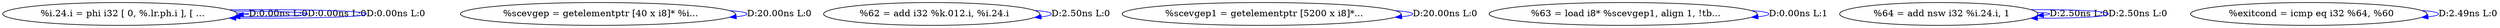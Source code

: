 digraph {
Node0x418b9f0[label="  %i.24.i = phi i32 [ 0, %.lr.ph.i ], [ ..."];
Node0x418b9f0 -> Node0x418b9f0[label="D:0.00ns L:0",color=blue];
Node0x418b9f0 -> Node0x418b9f0[label="D:0.00ns L:0",color=blue];
Node0x418b9f0 -> Node0x418b9f0[label="D:0.00ns L:0",color=blue];
Node0x418bad0[label="  %scevgep = getelementptr [40 x i8]* %i..."];
Node0x418bad0 -> Node0x418bad0[label="D:20.00ns L:0",color=blue];
Node0x418bbb0[label="  %62 = add i32 %k.012.i, %i.24.i"];
Node0x418bbb0 -> Node0x418bbb0[label="D:2.50ns L:0",color=blue];
Node0x418bc90[label="  %scevgep1 = getelementptr [5200 x i8]*..."];
Node0x418bc90 -> Node0x418bc90[label="D:20.00ns L:0",color=blue];
Node0x418bd70[label="  %63 = load i8* %scevgep1, align 1, !tb..."];
Node0x418bd70 -> Node0x418bd70[label="D:0.00ns L:1",color=blue];
Node0x418be50[label="  %64 = add nsw i32 %i.24.i, 1"];
Node0x418be50 -> Node0x418be50[label="D:2.50ns L:0",color=blue];
Node0x418be50 -> Node0x418be50[label="D:2.50ns L:0",color=blue];
Node0x418c010[label="  %exitcond = icmp eq i32 %64, %60"];
Node0x418c010 -> Node0x418c010[label="D:2.49ns L:0",color=blue];
}
